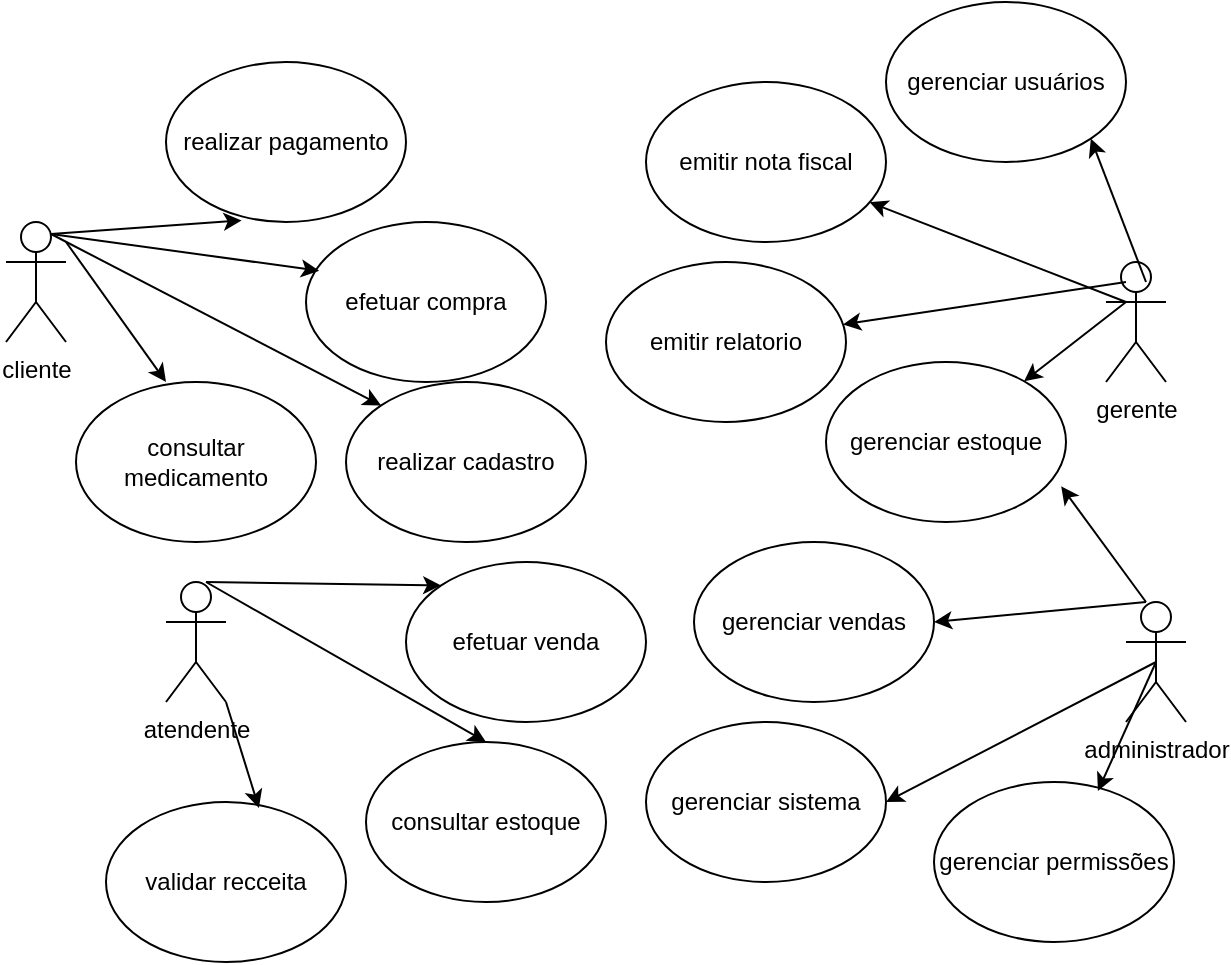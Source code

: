 <mxfile version="26.1.1" pages="2">
  <diagram name="Página-1" id="wROxsZGVEmlXnHqlSQ6z">
    <mxGraphModel dx="1035" dy="1710" grid="1" gridSize="10" guides="1" tooltips="1" connect="1" arrows="1" fold="1" page="1" pageScale="1" pageWidth="827" pageHeight="1169" math="0" shadow="0">
      <root>
        <mxCell id="0" />
        <mxCell id="1" parent="0" />
        <mxCell id="Ynb8AT1KF-mLKlfd4uaw-1" value="administrador" style="shape=umlActor;verticalLabelPosition=bottom;verticalAlign=top;html=1;outlineConnect=0;" vertex="1" parent="1">
          <mxGeometry x="630" y="290" width="30" height="60" as="geometry" />
        </mxCell>
        <mxCell id="Ynb8AT1KF-mLKlfd4uaw-2" value="gerente" style="shape=umlActor;verticalLabelPosition=bottom;verticalAlign=top;html=1;outlineConnect=0;" vertex="1" parent="1">
          <mxGeometry x="620" y="120" width="30" height="60" as="geometry" />
        </mxCell>
        <mxCell id="Ynb8AT1KF-mLKlfd4uaw-3" value="atendente" style="shape=umlActor;verticalLabelPosition=bottom;verticalAlign=top;html=1;outlineConnect=0;" vertex="1" parent="1">
          <mxGeometry x="150" y="280" width="30" height="60" as="geometry" />
        </mxCell>
        <mxCell id="Ynb8AT1KF-mLKlfd4uaw-4" value="cliente" style="shape=umlActor;verticalLabelPosition=bottom;verticalAlign=top;html=1;outlineConnect=0;" vertex="1" parent="1">
          <mxGeometry x="70" y="100" width="30" height="60" as="geometry" />
        </mxCell>
        <mxCell id="Ynb8AT1KF-mLKlfd4uaw-7" value="realizar cadastro" style="ellipse;whiteSpace=wrap;html=1;" vertex="1" parent="1">
          <mxGeometry x="240" y="180" width="120" height="80" as="geometry" />
        </mxCell>
        <mxCell id="Ynb8AT1KF-mLKlfd4uaw-8" value="realizar pagamento" style="ellipse;whiteSpace=wrap;html=1;" vertex="1" parent="1">
          <mxGeometry x="150" y="20" width="120" height="80" as="geometry" />
        </mxCell>
        <mxCell id="Ynb8AT1KF-mLKlfd4uaw-9" value="consultar estoque" style="ellipse;whiteSpace=wrap;html=1;" vertex="1" parent="1">
          <mxGeometry x="250" y="360" width="120" height="80" as="geometry" />
        </mxCell>
        <mxCell id="Ynb8AT1KF-mLKlfd4uaw-10" value="efetuar compra" style="ellipse;whiteSpace=wrap;html=1;" vertex="1" parent="1">
          <mxGeometry x="220" y="100" width="120" height="80" as="geometry" />
        </mxCell>
        <mxCell id="Ynb8AT1KF-mLKlfd4uaw-11" value="efetuar venda" style="ellipse;whiteSpace=wrap;html=1;" vertex="1" parent="1">
          <mxGeometry x="270" y="270" width="120" height="80" as="geometry" />
        </mxCell>
        <mxCell id="Ynb8AT1KF-mLKlfd4uaw-12" value="emitir nota fiscal" style="ellipse;whiteSpace=wrap;html=1;" vertex="1" parent="1">
          <mxGeometry x="390" y="30" width="120" height="80" as="geometry" />
        </mxCell>
        <mxCell id="Ynb8AT1KF-mLKlfd4uaw-13" value="gerenciar estoque" style="ellipse;whiteSpace=wrap;html=1;" vertex="1" parent="1">
          <mxGeometry x="480" y="170" width="120" height="80" as="geometry" />
        </mxCell>
        <mxCell id="Ynb8AT1KF-mLKlfd4uaw-14" value="gerenciar vendas" style="ellipse;whiteSpace=wrap;html=1;" vertex="1" parent="1">
          <mxGeometry x="414" y="260" width="120" height="80" as="geometry" />
        </mxCell>
        <mxCell id="Ynb8AT1KF-mLKlfd4uaw-15" value="emitir relatorio" style="ellipse;whiteSpace=wrap;html=1;" vertex="1" parent="1">
          <mxGeometry x="370" y="120" width="120" height="80" as="geometry" />
        </mxCell>
        <mxCell id="Ynb8AT1KF-mLKlfd4uaw-16" value="gerenciar usuários" style="ellipse;whiteSpace=wrap;html=1;" vertex="1" parent="1">
          <mxGeometry x="510" y="-10" width="120" height="80" as="geometry" />
        </mxCell>
        <mxCell id="Ynb8AT1KF-mLKlfd4uaw-17" value="gerenciar sistema" style="ellipse;whiteSpace=wrap;html=1;" vertex="1" parent="1">
          <mxGeometry x="390" y="350" width="120" height="80" as="geometry" />
        </mxCell>
        <mxCell id="Ynb8AT1KF-mLKlfd4uaw-18" value="gerenciar permissões" style="ellipse;whiteSpace=wrap;html=1;" vertex="1" parent="1">
          <mxGeometry x="534" y="380" width="120" height="80" as="geometry" />
        </mxCell>
        <mxCell id="Ynb8AT1KF-mLKlfd4uaw-21" value="" style="endArrow=classic;html=1;rounded=0;entryX=0.315;entryY=0.99;entryDx=0;entryDy=0;entryPerimeter=0;exitX=0.75;exitY=0.1;exitDx=0;exitDy=0;exitPerimeter=0;" edge="1" parent="1" source="Ynb8AT1KF-mLKlfd4uaw-4" target="Ynb8AT1KF-mLKlfd4uaw-8">
          <mxGeometry width="50" height="50" relative="1" as="geometry">
            <mxPoint x="160" y="120" as="sourcePoint" />
            <mxPoint x="210" y="70" as="targetPoint" />
          </mxGeometry>
        </mxCell>
        <mxCell id="Ynb8AT1KF-mLKlfd4uaw-24" value="" style="endArrow=classic;html=1;rounded=0;entryX=0.055;entryY=0.305;entryDx=0;entryDy=0;entryPerimeter=0;exitX=0.75;exitY=0.1;exitDx=0;exitDy=0;exitPerimeter=0;" edge="1" parent="1" source="Ynb8AT1KF-mLKlfd4uaw-4" target="Ynb8AT1KF-mLKlfd4uaw-10">
          <mxGeometry width="50" height="50" relative="1" as="geometry">
            <mxPoint x="160" y="120" as="sourcePoint" />
            <mxPoint x="210" y="70" as="targetPoint" />
          </mxGeometry>
        </mxCell>
        <mxCell id="Ynb8AT1KF-mLKlfd4uaw-25" value="" style="endArrow=classic;html=1;rounded=0;entryX=0;entryY=0;entryDx=0;entryDy=0;exitX=0.75;exitY=0.1;exitDx=0;exitDy=0;exitPerimeter=0;" edge="1" parent="1" source="Ynb8AT1KF-mLKlfd4uaw-4" target="Ynb8AT1KF-mLKlfd4uaw-7">
          <mxGeometry width="50" height="50" relative="1" as="geometry">
            <mxPoint x="160" y="120" as="sourcePoint" />
            <mxPoint x="210" y="70" as="targetPoint" />
          </mxGeometry>
        </mxCell>
        <mxCell id="Ynb8AT1KF-mLKlfd4uaw-28" value="" style="endArrow=classic;html=1;rounded=0;entryX=0;entryY=0;entryDx=0;entryDy=0;" edge="1" parent="1" target="Ynb8AT1KF-mLKlfd4uaw-11">
          <mxGeometry width="50" height="50" relative="1" as="geometry">
            <mxPoint x="170" y="280" as="sourcePoint" />
            <mxPoint x="220" y="230" as="targetPoint" />
          </mxGeometry>
        </mxCell>
        <mxCell id="Ynb8AT1KF-mLKlfd4uaw-30" value="" style="endArrow=classic;html=1;rounded=0;entryX=0.5;entryY=0;entryDx=0;entryDy=0;" edge="1" parent="1" target="Ynb8AT1KF-mLKlfd4uaw-9">
          <mxGeometry width="50" height="50" relative="1" as="geometry">
            <mxPoint x="170" y="280" as="sourcePoint" />
            <mxPoint x="220" y="230" as="targetPoint" />
          </mxGeometry>
        </mxCell>
        <mxCell id="Ynb8AT1KF-mLKlfd4uaw-32" value="" style="endArrow=classic;html=1;rounded=0;entryX=1;entryY=1;entryDx=0;entryDy=0;" edge="1" parent="1" target="Ynb8AT1KF-mLKlfd4uaw-16">
          <mxGeometry width="50" height="50" relative="1" as="geometry">
            <mxPoint x="640" y="130" as="sourcePoint" />
            <mxPoint x="690" y="80" as="targetPoint" />
          </mxGeometry>
        </mxCell>
        <mxCell id="Ynb8AT1KF-mLKlfd4uaw-33" value="" style="endArrow=classic;html=1;rounded=0;" edge="1" parent="1" target="Ynb8AT1KF-mLKlfd4uaw-12">
          <mxGeometry width="50" height="50" relative="1" as="geometry">
            <mxPoint x="630" y="140" as="sourcePoint" />
            <mxPoint x="680" y="90" as="targetPoint" />
          </mxGeometry>
        </mxCell>
        <mxCell id="Ynb8AT1KF-mLKlfd4uaw-34" value="" style="endArrow=classic;html=1;rounded=0;" edge="1" parent="1" target="Ynb8AT1KF-mLKlfd4uaw-15">
          <mxGeometry width="50" height="50" relative="1" as="geometry">
            <mxPoint x="630" y="130" as="sourcePoint" />
            <mxPoint x="680" y="80" as="targetPoint" />
          </mxGeometry>
        </mxCell>
        <mxCell id="Ynb8AT1KF-mLKlfd4uaw-35" value="" style="endArrow=classic;html=1;rounded=0;" edge="1" parent="1" target="Ynb8AT1KF-mLKlfd4uaw-13">
          <mxGeometry width="50" height="50" relative="1" as="geometry">
            <mxPoint x="630" y="140" as="sourcePoint" />
            <mxPoint x="680" y="90" as="targetPoint" />
          </mxGeometry>
        </mxCell>
        <mxCell id="Ynb8AT1KF-mLKlfd4uaw-36" value="" style="endArrow=classic;html=1;rounded=0;entryX=0.98;entryY=0.777;entryDx=0;entryDy=0;entryPerimeter=0;" edge="1" parent="1" target="Ynb8AT1KF-mLKlfd4uaw-13">
          <mxGeometry width="50" height="50" relative="1" as="geometry">
            <mxPoint x="640" y="290" as="sourcePoint" />
            <mxPoint x="690" y="240" as="targetPoint" />
          </mxGeometry>
        </mxCell>
        <mxCell id="Ynb8AT1KF-mLKlfd4uaw-37" value="" style="endArrow=classic;html=1;rounded=0;entryX=1;entryY=0.5;entryDx=0;entryDy=0;" edge="1" parent="1" target="Ynb8AT1KF-mLKlfd4uaw-14">
          <mxGeometry width="50" height="50" relative="1" as="geometry">
            <mxPoint x="640" y="290" as="sourcePoint" />
            <mxPoint x="690" y="240" as="targetPoint" />
          </mxGeometry>
        </mxCell>
        <mxCell id="Ynb8AT1KF-mLKlfd4uaw-38" value="" style="endArrow=classic;html=1;rounded=0;entryX=1;entryY=0.5;entryDx=0;entryDy=0;exitX=0.5;exitY=0.5;exitDx=0;exitDy=0;exitPerimeter=0;" edge="1" parent="1" source="Ynb8AT1KF-mLKlfd4uaw-1" target="Ynb8AT1KF-mLKlfd4uaw-17">
          <mxGeometry width="50" height="50" relative="1" as="geometry">
            <mxPoint x="645" y="269.289" as="sourcePoint" />
            <mxPoint x="645" y="219.289" as="targetPoint" />
          </mxGeometry>
        </mxCell>
        <mxCell id="Ynb8AT1KF-mLKlfd4uaw-39" value="" style="endArrow=classic;html=1;rounded=0;entryX=0.683;entryY=0.057;entryDx=0;entryDy=0;entryPerimeter=0;exitX=0.5;exitY=0.5;exitDx=0;exitDy=0;exitPerimeter=0;" edge="1" parent="1" source="Ynb8AT1KF-mLKlfd4uaw-1" target="Ynb8AT1KF-mLKlfd4uaw-18">
          <mxGeometry width="50" height="50" relative="1" as="geometry">
            <mxPoint x="640" y="330" as="sourcePoint" />
            <mxPoint x="690" y="280" as="targetPoint" />
          </mxGeometry>
        </mxCell>
        <mxCell id="Ynb8AT1KF-mLKlfd4uaw-40" value="validar recceita" style="ellipse;whiteSpace=wrap;html=1;" vertex="1" parent="1">
          <mxGeometry x="120" y="390" width="120" height="80" as="geometry" />
        </mxCell>
        <mxCell id="Ynb8AT1KF-mLKlfd4uaw-41" value="" style="endArrow=classic;html=1;rounded=0;entryX=0.637;entryY=0.037;entryDx=0;entryDy=0;entryPerimeter=0;" edge="1" parent="1" target="Ynb8AT1KF-mLKlfd4uaw-40">
          <mxGeometry width="50" height="50" relative="1" as="geometry">
            <mxPoint x="180" y="340" as="sourcePoint" />
            <mxPoint x="230" y="290" as="targetPoint" />
          </mxGeometry>
        </mxCell>
        <mxCell id="sHaawA19XRVi5RQ8ZlLN-1" value="consultar medicamento" style="ellipse;whiteSpace=wrap;html=1;" vertex="1" parent="1">
          <mxGeometry x="105" y="180" width="120" height="80" as="geometry" />
        </mxCell>
        <mxCell id="sHaawA19XRVi5RQ8ZlLN-2" value="" style="endArrow=classic;html=1;rounded=0;" edge="1" parent="1">
          <mxGeometry width="50" height="50" relative="1" as="geometry">
            <mxPoint x="100" y="110" as="sourcePoint" />
            <mxPoint x="150" y="180" as="targetPoint" />
          </mxGeometry>
        </mxCell>
      </root>
    </mxGraphModel>
  </diagram>
  <diagram id="AFkSIBsID2ljgIRu77_d" name="Página-2">
    <mxGraphModel dx="1035" dy="541" grid="1" gridSize="10" guides="1" tooltips="1" connect="1" arrows="1" fold="1" page="1" pageScale="1" pageWidth="827" pageHeight="1169" math="0" shadow="0">
      <root>
        <mxCell id="0" />
        <mxCell id="1" parent="0" />
        <mxCell id="E3KpHw5BUl_x4fMCduPc-61" value="&lt;p style=&quot;margin:0px;margin-top:4px;text-align:center;&quot;&gt;&lt;b&gt;Cliente&lt;/b&gt;&lt;/p&gt;&lt;hr size=&quot;1&quot; style=&quot;border-style:solid;&quot;&gt;&lt;p style=&quot;margin:0px;margin-left:4px;&quot;&gt;+ id: int&lt;br&gt;+ nome: string&lt;br&gt;+ endereço: string&lt;br&gt;+ email: string&lt;br&gt;+ receita: byte&lt;br&gt;&lt;br&gt;&lt;/p&gt;&lt;hr size=&quot;1&quot; style=&quot;border-style:solid;&quot;&gt;&lt;p style=&quot;margin:0px;margin-left:4px;&quot;&gt;+ ConsultarMedicamento():&amp;nbsp;&lt;br&gt;+ ComprarMedicamento():&lt;br&gt;+ RealizarPagamento():&lt;br&gt;+ realizarcadastro():&lt;/p&gt;" style="verticalAlign=top;align=left;overflow=fill;html=1;whiteSpace=wrap;" vertex="1" parent="1">
          <mxGeometry x="50" y="70" width="160" height="190" as="geometry" />
        </mxCell>
        <mxCell id="E3KpHw5BUl_x4fMCduPc-62" value="&lt;p style=&quot;margin:0px;margin-top:4px;text-align:center;&quot;&gt;&lt;b&gt;farmácia&lt;/b&gt;&lt;/p&gt;&lt;hr size=&quot;1&quot; style=&quot;border-style:solid;&quot;&gt;&lt;p style=&quot;margin:0px;margin-left:4px;&quot;&gt;+ id: int&lt;br&gt;+ nome: string&lt;/p&gt;&lt;hr size=&quot;1&quot; style=&quot;border-style:solid;&quot;&gt;&lt;p style=&quot;margin:0px;margin-left:4px;&quot;&gt;+ enviarMedicamento():&lt;/p&gt;" style="verticalAlign=top;align=left;overflow=fill;html=1;whiteSpace=wrap;" vertex="1" parent="1">
          <mxGeometry x="280" y="390" width="160" height="90" as="geometry" />
        </mxCell>
        <mxCell id="E3KpHw5BUl_x4fMCduPc-63" value="&lt;p style=&quot;margin:0px;margin-top:4px;text-align:center;&quot;&gt;&lt;b&gt;Estoque&lt;/b&gt;&lt;/p&gt;&lt;hr size=&quot;1&quot; style=&quot;border-style:solid;&quot;&gt;&lt;p style=&quot;margin:0px;margin-left:4px;&quot;&gt;+ medicamentos: list&lt;br&gt;+ quantidade: int&lt;/p&gt;&lt;hr size=&quot;1&quot; style=&quot;border-style:solid;&quot;&gt;&lt;p style=&quot;margin:0px;margin-left:4px;&quot;&gt;&lt;br&gt;&lt;/p&gt;" style="verticalAlign=top;align=left;overflow=fill;html=1;whiteSpace=wrap;" vertex="1" parent="1">
          <mxGeometry x="460" y="80" width="160" height="65" as="geometry" />
        </mxCell>
        <mxCell id="E3KpHw5BUl_x4fMCduPc-64" value="&lt;p style=&quot;margin:0px;margin-top:4px;text-align:center;&quot;&gt;&lt;b&gt;Atendente&lt;/b&gt;&lt;/p&gt;&lt;hr size=&quot;1&quot; style=&quot;border-style:solid;&quot;&gt;&lt;p style=&quot;margin:0px;margin-left:4px;&quot;&gt;+ id: int&lt;br&gt;+ nome: string&lt;br&gt;+ endereço: string&lt;br&gt;+ email: string&lt;br&gt;+ receitaUsuário: byte&lt;/p&gt;&lt;hr size=&quot;1&quot; style=&quot;border-style:solid;&quot;&gt;&lt;p style=&quot;margin:0px;margin-left:4px;&quot;&gt;+ verificarReceita():&amp;nbsp;&lt;br&gt;+ consultarPendencias():&lt;br&gt;+ consultarEstoque():&lt;/p&gt;" style="verticalAlign=top;align=left;overflow=fill;html=1;whiteSpace=wrap;" vertex="1" parent="1">
          <mxGeometry x="480" y="328" width="160" height="180" as="geometry" />
        </mxCell>
        <mxCell id="E3KpHw5BUl_x4fMCduPc-65" value="&lt;p style=&quot;margin:0px;margin-top:4px;text-align:center;&quot;&gt;&lt;b&gt;Medicamento&lt;/b&gt;&lt;/p&gt;&lt;hr size=&quot;1&quot; style=&quot;border-style:solid;&quot;&gt;&lt;p style=&quot;margin:0px;margin-left:4px;&quot;&gt;+ id: int&lt;br&gt;+ nome: string&lt;br&gt;+ bula: string&lt;br&gt;+ quantidade: int&lt;br&gt;+ receitaUsuário: byte&lt;/p&gt;&lt;hr size=&quot;1&quot; style=&quot;border-style:solid;&quot;&gt;&lt;p style=&quot;margin:0px;margin-left:4px;&quot;&gt;&lt;br&gt;&lt;/p&gt;" style="verticalAlign=top;align=left;overflow=fill;html=1;whiteSpace=wrap;" vertex="1" parent="1">
          <mxGeometry x="270" y="80" width="160" height="110" as="geometry" />
        </mxCell>
        <mxCell id="P-1ofHcxla0r7KEcHBdb-1" value="compra" style="swimlane;fontStyle=1;align=center;verticalAlign=top;childLayout=stackLayout;horizontal=1;startSize=26;horizontalStack=0;resizeParent=1;resizeParentMax=0;resizeLast=0;collapsible=1;marginBottom=0;whiteSpace=wrap;html=1;" vertex="1" parent="1">
          <mxGeometry x="40" y="350" width="160" height="118" as="geometry" />
        </mxCell>
        <mxCell id="P-1ofHcxla0r7KEcHBdb-2" value="+ id: int&lt;br&gt;+ medicamento: string&lt;br&gt;+ quantidade: int&lt;br&gt;+ data: date&lt;br&gt;+ valor total: int" style="text;strokeColor=none;fillColor=none;align=left;verticalAlign=top;spacingLeft=4;spacingRight=4;overflow=hidden;rotatable=0;points=[[0,0.5],[1,0.5]];portConstraint=eastwest;whiteSpace=wrap;html=1;" vertex="1" parent="P-1ofHcxla0r7KEcHBdb-1">
          <mxGeometry y="26" width="160" height="84" as="geometry" />
        </mxCell>
        <mxCell id="P-1ofHcxla0r7KEcHBdb-3" value="" style="line;strokeWidth=1;fillColor=none;align=left;verticalAlign=middle;spacingTop=-1;spacingLeft=3;spacingRight=3;rotatable=0;labelPosition=right;points=[];portConstraint=eastwest;strokeColor=inherit;" vertex="1" parent="P-1ofHcxla0r7KEcHBdb-1">
          <mxGeometry y="110" width="160" height="8" as="geometry" />
        </mxCell>
        <mxCell id="P-1ofHcxla0r7KEcHBdb-5" value="pagamento" style="swimlane;fontStyle=1;align=center;verticalAlign=top;childLayout=stackLayout;horizontal=1;startSize=26;horizontalStack=0;resizeParent=1;resizeParentMax=0;resizeLast=0;collapsible=1;marginBottom=0;whiteSpace=wrap;html=1;" vertex="1" parent="1">
          <mxGeometry x="255" y="250" width="190" height="78" as="geometry" />
        </mxCell>
        <mxCell id="P-1ofHcxla0r7KEcHBdb-6" value="+ valor: int&lt;br&gt;+ formasDePagamento: string" style="text;strokeColor=none;fillColor=none;align=left;verticalAlign=top;spacingLeft=4;spacingRight=4;overflow=hidden;rotatable=0;points=[[0,0.5],[1,0.5]];portConstraint=eastwest;whiteSpace=wrap;html=1;" vertex="1" parent="P-1ofHcxla0r7KEcHBdb-5">
          <mxGeometry y="26" width="190" height="44" as="geometry" />
        </mxCell>
        <mxCell id="P-1ofHcxla0r7KEcHBdb-7" value="" style="line;strokeWidth=1;fillColor=none;align=left;verticalAlign=middle;spacingTop=-1;spacingLeft=3;spacingRight=3;rotatable=0;labelPosition=right;points=[];portConstraint=eastwest;strokeColor=inherit;" vertex="1" parent="P-1ofHcxla0r7KEcHBdb-5">
          <mxGeometry y="70" width="190" height="8" as="geometry" />
        </mxCell>
        <mxCell id="En65stmiZD58TwzZgk6E-1" value="&lt;p style=&quot;margin:0px;margin-top:4px;text-align:center;&quot;&gt;&lt;b&gt;Gerente&lt;/b&gt;&lt;/p&gt;&lt;hr size=&quot;1&quot; style=&quot;border-style:solid;&quot;&gt;&lt;p style=&quot;margin:0px;margin-left:4px;&quot;&gt;&lt;/p&gt;&lt;p style=&quot;margin:0px;margin-left:4px;&quot;&gt;+ gerenciarUsuário():&lt;br&gt;+ gerenciarEstoque():&lt;br&gt;+ emitirRelatório():&lt;br&gt;+ emitirNotaFiscal():&lt;br&gt;&lt;br&gt;&lt;/p&gt;" style="verticalAlign=top;align=left;overflow=fill;html=1;whiteSpace=wrap;" vertex="1" parent="1">
          <mxGeometry x="650" y="90" width="160" height="120" as="geometry" />
        </mxCell>
        <mxCell id="6_cP0PZ5g_mWI9k7SxUx-1" value="&lt;p style=&quot;margin:0px;margin-top:4px;text-align:center;&quot;&gt;&lt;b&gt;Administrador&lt;/b&gt;&lt;/p&gt;&lt;hr size=&quot;1&quot; style=&quot;border-style:solid;&quot;&gt;&lt;p style=&quot;margin:0px;margin-left:4px;&quot;&gt;+ gerenciarVendas():&lt;/p&gt;&lt;p style=&quot;margin:0px;margin-left:4px;&quot;&gt;+ gerenciarSistema():&lt;br&gt;+ gerenciarPermissões():&lt;/p&gt;" style="verticalAlign=top;align=left;overflow=fill;html=1;whiteSpace=wrap;" vertex="1" parent="1">
          <mxGeometry x="660" y="250" width="160" height="90" as="geometry" />
        </mxCell>
        <mxCell id="0Il4uFHmG_ujsT85mdGC-1" value="" style="endArrow=classic;html=1;rounded=0;entryX=0.5;entryY=0;entryDx=0;entryDy=0;" edge="1" parent="1" target="P-1ofHcxla0r7KEcHBdb-1">
          <mxGeometry width="50" height="50" relative="1" as="geometry">
            <mxPoint x="120" y="270" as="sourcePoint" />
            <mxPoint x="170" y="220" as="targetPoint" />
          </mxGeometry>
        </mxCell>
        <mxCell id="0Il4uFHmG_ujsT85mdGC-2" value="" style="endArrow=classic;html=1;rounded=0;entryX=1;entryY=0.5;entryDx=0;entryDy=0;" edge="1" parent="1" target="E3KpHw5BUl_x4fMCduPc-63">
          <mxGeometry width="50" height="50" relative="1" as="geometry">
            <mxPoint x="650" y="120" as="sourcePoint" />
            <mxPoint x="700" y="70" as="targetPoint" />
          </mxGeometry>
        </mxCell>
        <mxCell id="0Il4uFHmG_ujsT85mdGC-3" value="" style="endArrow=classic;html=1;rounded=0;entryX=0.003;entryY=0.106;entryDx=0;entryDy=0;entryPerimeter=0;" edge="1" parent="1" target="P-1ofHcxla0r7KEcHBdb-6">
          <mxGeometry width="50" height="50" relative="1" as="geometry">
            <mxPoint x="210" y="260" as="sourcePoint" />
            <mxPoint x="260" y="210" as="targetPoint" />
          </mxGeometry>
        </mxCell>
        <mxCell id="0Il4uFHmG_ujsT85mdGC-4" value="" style="endArrow=classic;html=1;rounded=0;entryX=-0.009;entryY=0.389;entryDx=0;entryDy=0;entryPerimeter=0;" edge="1" parent="1" target="E3KpHw5BUl_x4fMCduPc-65">
          <mxGeometry width="50" height="50" relative="1" as="geometry">
            <mxPoint x="210" y="170" as="sourcePoint" />
            <mxPoint x="260" y="120" as="targetPoint" />
          </mxGeometry>
        </mxCell>
        <mxCell id="0Il4uFHmG_ujsT85mdGC-5" value="" style="endArrow=classic;html=1;rounded=0;entryX=0.25;entryY=1;entryDx=0;entryDy=0;" edge="1" parent="1" target="E3KpHw5BUl_x4fMCduPc-63">
          <mxGeometry width="50" height="50" relative="1" as="geometry">
            <mxPoint x="520" y="330" as="sourcePoint" />
            <mxPoint x="570" y="280" as="targetPoint" />
          </mxGeometry>
        </mxCell>
        <mxCell id="0Il4uFHmG_ujsT85mdGC-6" value="" style="endArrow=classic;html=1;rounded=0;entryX=1.027;entryY=-0.073;entryDx=0;entryDy=0;entryPerimeter=0;" edge="1" parent="1" target="P-1ofHcxla0r7KEcHBdb-6">
          <mxGeometry width="50" height="50" relative="1" as="geometry">
            <mxPoint x="650" y="190" as="sourcePoint" />
            <mxPoint x="700" y="140" as="targetPoint" />
          </mxGeometry>
        </mxCell>
        <mxCell id="0Il4uFHmG_ujsT85mdGC-8" value="" style="endArrow=classic;html=1;rounded=0;entryX=0.75;entryY=1;entryDx=0;entryDy=0;" edge="1" parent="1" target="E3KpHw5BUl_x4fMCduPc-61">
          <mxGeometry width="50" height="50" relative="1" as="geometry">
            <mxPoint x="280" y="390" as="sourcePoint" />
            <mxPoint x="330" y="340" as="targetPoint" />
          </mxGeometry>
        </mxCell>
        <mxCell id="0Il4uFHmG_ujsT85mdGC-10" value="" style="endArrow=classic;html=1;rounded=0;entryX=1;entryY=1;entryDx=0;entryDy=0;" edge="1" parent="1" target="E3KpHw5BUl_x4fMCduPc-65">
          <mxGeometry width="50" height="50" relative="1" as="geometry">
            <mxPoint x="660" y="250" as="sourcePoint" />
            <mxPoint x="710" y="200" as="targetPoint" />
          </mxGeometry>
        </mxCell>
      </root>
    </mxGraphModel>
  </diagram>
</mxfile>
